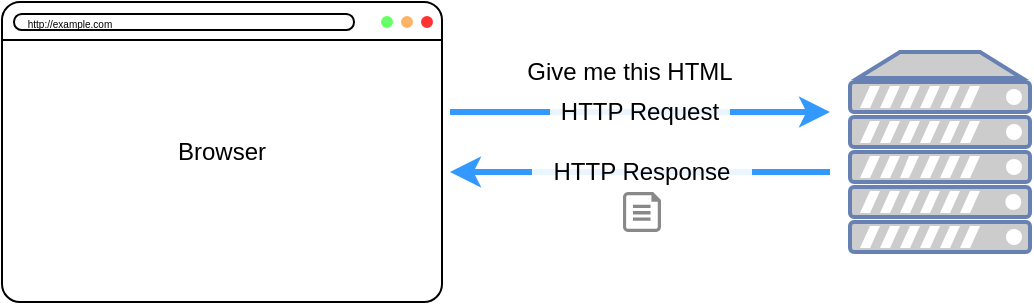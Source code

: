 <mxfile version="10.6.0" type="device"><diagram id="30Tou0KNdB3yE_J6eYin" name="Page-1"><mxGraphModel dx="1693" dy="1014" grid="1" gridSize="10" guides="1" tooltips="1" connect="1" arrows="1" fold="1" page="0" pageScale="1" pageWidth="850" pageHeight="1100" math="0" shadow="0"><root><mxCell id="0"/><mxCell id="1" parent="0"/><mxCell id="7mDN1jGgbZH3AnPz4W3g-1" value="" style="fontColor=#0066CC;verticalAlign=top;verticalLabelPosition=bottom;labelPosition=center;align=center;html=1;outlineConnect=0;fillColor=#CCCCCC;strokeColor=#6881B3;gradientColor=none;gradientDirection=north;strokeWidth=2;shape=mxgraph.networks.server;" vertex="1" parent="1"><mxGeometry x="530" y="230" width="90" height="100" as="geometry"/></mxCell><mxCell id="7mDN1jGgbZH3AnPz4W3g-12" value="" style="group" vertex="1" connectable="0" parent="1"><mxGeometry x="106" y="205" width="220" height="150" as="geometry"/></mxCell><mxCell id="7mDN1jGgbZH3AnPz4W3g-4" value="" style="rounded=1;whiteSpace=wrap;html=1;arcSize=6;" vertex="1" parent="7mDN1jGgbZH3AnPz4W3g-12"><mxGeometry width="220" height="150" as="geometry"/></mxCell><mxCell id="7mDN1jGgbZH3AnPz4W3g-5" value="" style="ellipse;whiteSpace=wrap;html=1;aspect=fixed;fillColor=#FF3333;strokeColor=#FF3333;" vertex="1" parent="7mDN1jGgbZH3AnPz4W3g-12"><mxGeometry x="210" y="7.5" width="5" height="5" as="geometry"/></mxCell><mxCell id="7mDN1jGgbZH3AnPz4W3g-6" value="" style="ellipse;whiteSpace=wrap;html=1;aspect=fixed;fillColor=#FFB366;strokeColor=#FFB366;" vertex="1" parent="7mDN1jGgbZH3AnPz4W3g-12"><mxGeometry x="200" y="7.5" width="5" height="5" as="geometry"/></mxCell><mxCell id="7mDN1jGgbZH3AnPz4W3g-7" value="" style="ellipse;whiteSpace=wrap;html=1;aspect=fixed;fillColor=#66FF66;strokeColor=#66FF66;" vertex="1" parent="7mDN1jGgbZH3AnPz4W3g-12"><mxGeometry x="190" y="7.5" width="5" height="5" as="geometry"/></mxCell><mxCell id="7mDN1jGgbZH3AnPz4W3g-8" value="" style="rounded=1;whiteSpace=wrap;html=1;arcSize=48;fontSize=6;" vertex="1" parent="7mDN1jGgbZH3AnPz4W3g-12"><mxGeometry x="6" y="6" width="170" height="8" as="geometry"/></mxCell><mxCell id="7mDN1jGgbZH3AnPz4W3g-11" value="" style="endArrow=none;html=1;" edge="1" parent="7mDN1jGgbZH3AnPz4W3g-12"><mxGeometry width="50" height="50" relative="1" as="geometry"><mxPoint y="19" as="sourcePoint"/><mxPoint x="220" y="19" as="targetPoint"/></mxGeometry></mxCell><mxCell id="7mDN1jGgbZH3AnPz4W3g-24" value="Browser" style="text;html=1;strokeColor=none;fillColor=none;align=center;verticalAlign=middle;whiteSpace=wrap;rounded=0;opacity=90;" vertex="1" parent="7mDN1jGgbZH3AnPz4W3g-12"><mxGeometry x="90" y="65" width="40" height="20" as="geometry"/></mxCell><mxCell id="7mDN1jGgbZH3AnPz4W3g-25" value="http://example.com" style="text;html=1;strokeColor=none;fillColor=none;align=center;verticalAlign=middle;whiteSpace=wrap;rounded=0;fontSize=5;opacity=90;" vertex="1" parent="7mDN1jGgbZH3AnPz4W3g-12"><mxGeometry x="14" width="40" height="20" as="geometry"/></mxCell><mxCell id="7mDN1jGgbZH3AnPz4W3g-14" value="" style="endArrow=classic;html=1;strokeWidth=3;strokeColor=#3399FF;" edge="1" parent="1"><mxGeometry width="50" height="50" relative="1" as="geometry"><mxPoint x="330" y="260" as="sourcePoint"/><mxPoint x="520" y="260" as="targetPoint"/></mxGeometry></mxCell><mxCell id="7mDN1jGgbZH3AnPz4W3g-15" value="" style="endArrow=classic;html=1;strokeWidth=3;strokeColor=#3399FF;" edge="1" parent="1"><mxGeometry width="50" height="50" relative="1" as="geometry"><mxPoint x="520" y="290" as="sourcePoint"/><mxPoint x="330" y="290" as="targetPoint"/></mxGeometry></mxCell><mxCell id="7mDN1jGgbZH3AnPz4W3g-16" value="Give me this HTML" style="text;html=1;strokeColor=none;fillColor=none;align=center;verticalAlign=middle;whiteSpace=wrap;rounded=0;" vertex="1" parent="1"><mxGeometry x="350" y="230" width="140" height="20" as="geometry"/></mxCell><mxCell id="7mDN1jGgbZH3AnPz4W3g-18" value="HTTP Request" style="text;html=1;align=center;verticalAlign=middle;whiteSpace=wrap;rounded=0;fillColor=#ffffff;opacity=90;" vertex="1" parent="1"><mxGeometry x="380" y="250" width="90" height="20" as="geometry"/></mxCell><mxCell id="7mDN1jGgbZH3AnPz4W3g-19" value="HTTP Response&lt;br&gt;" style="text;html=1;align=center;verticalAlign=middle;whiteSpace=wrap;rounded=0;fillColor=#ffffff;opacity=90;" vertex="1" parent="1"><mxGeometry x="371" y="280" width="110" height="20" as="geometry"/></mxCell><mxCell id="7mDN1jGgbZH3AnPz4W3g-23" value="" style="shadow=0;dashed=0;html=1;strokeColor=none;labelPosition=center;verticalLabelPosition=bottom;verticalAlign=top;align=center;shape=mxgraph.azure.file;fillColor=#7D7D7D;opacity=90;" vertex="1" parent="1"><mxGeometry x="416.5" y="300" width="19" height="20" as="geometry"/></mxCell></root></mxGraphModel></diagram></mxfile>